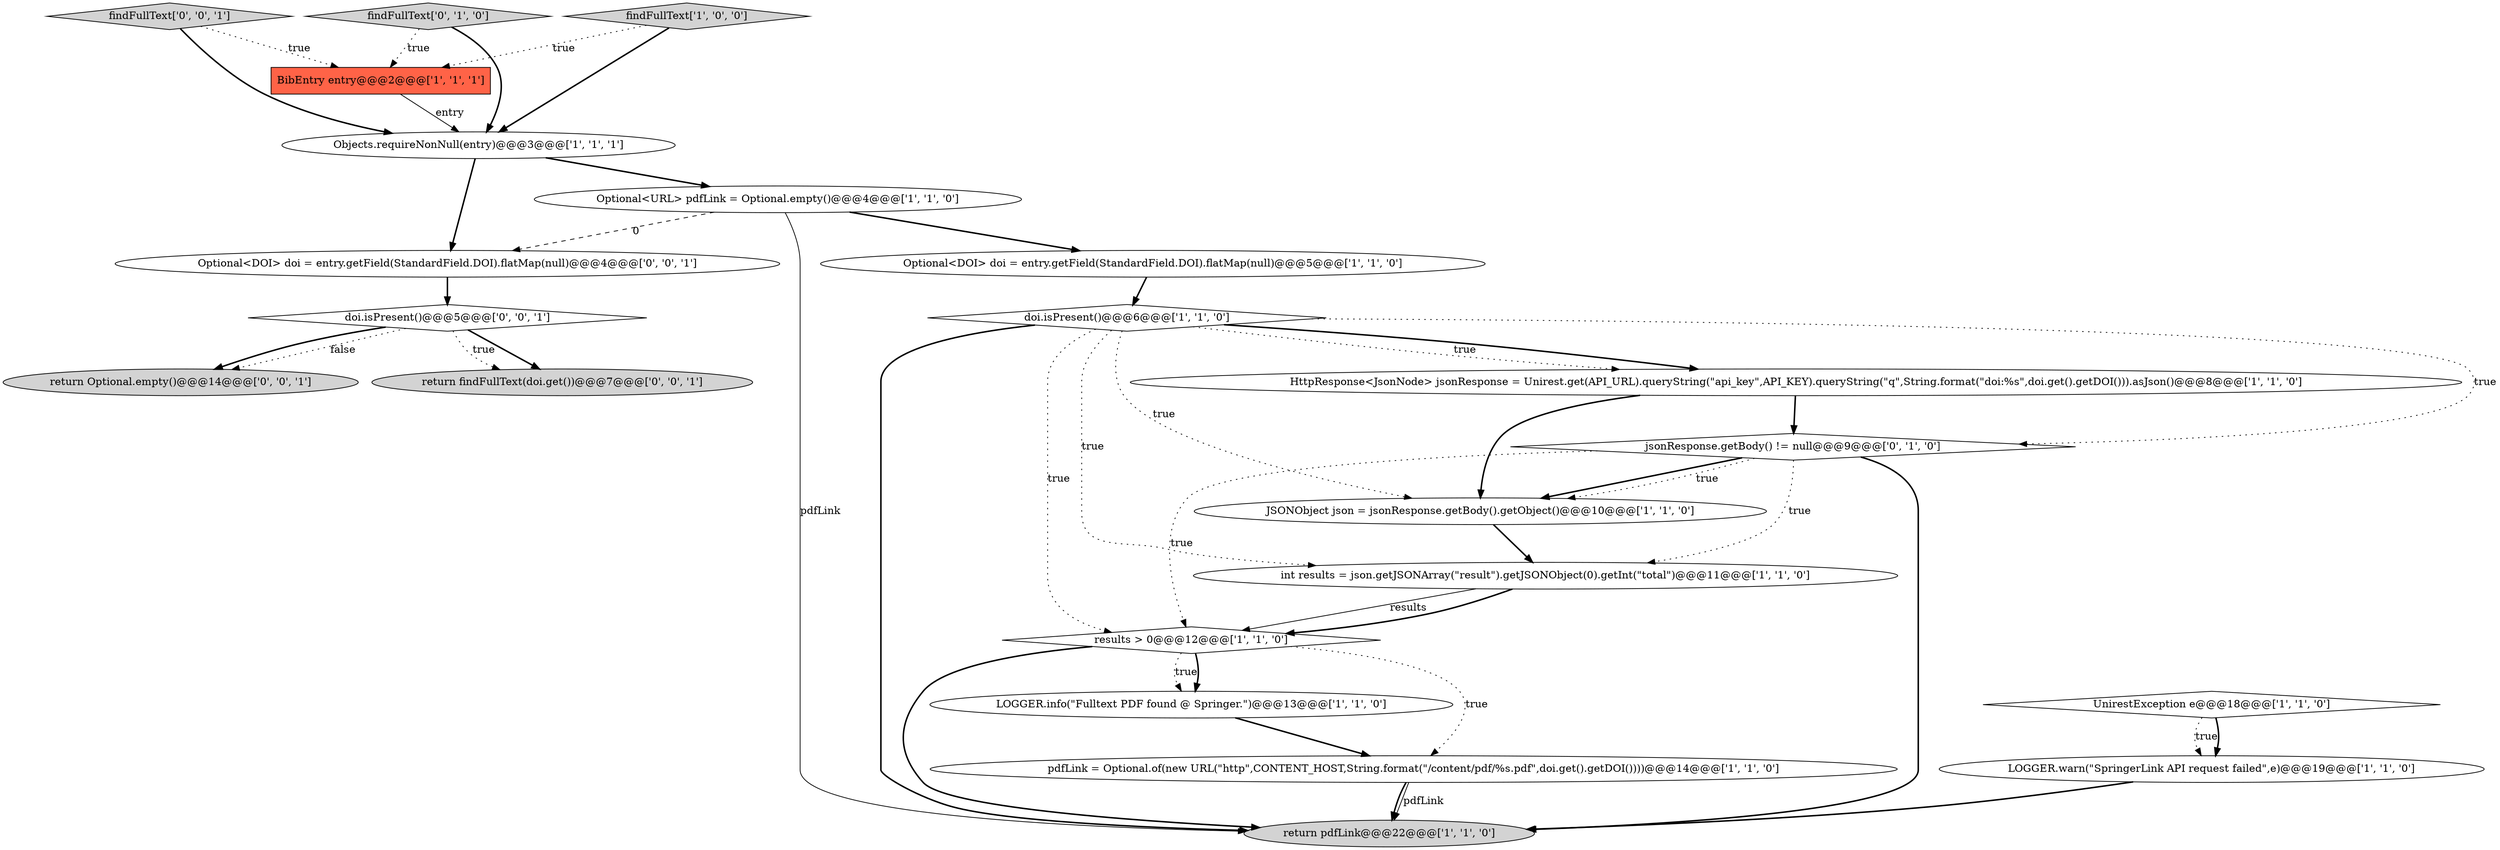 digraph {
4 [style = filled, label = "LOGGER.warn(\"SpringerLink API request failed\",e)@@@19@@@['1', '1', '0']", fillcolor = white, shape = ellipse image = "AAA0AAABBB1BBB"];
8 [style = filled, label = "pdfLink = Optional.of(new URL(\"http\",CONTENT_HOST,String.format(\"/content/pdf/%s.pdf\",doi.get().getDOI())))@@@14@@@['1', '1', '0']", fillcolor = white, shape = ellipse image = "AAA0AAABBB1BBB"];
14 [style = filled, label = "LOGGER.info(\"Fulltext PDF found @ Springer.\")@@@13@@@['1', '1', '0']", fillcolor = white, shape = ellipse image = "AAA0AAABBB1BBB"];
2 [style = filled, label = "results > 0@@@12@@@['1', '1', '0']", fillcolor = white, shape = diamond image = "AAA0AAABBB1BBB"];
1 [style = filled, label = "doi.isPresent()@@@6@@@['1', '1', '0']", fillcolor = white, shape = diamond image = "AAA0AAABBB1BBB"];
17 [style = filled, label = "findFullText['0', '0', '1']", fillcolor = lightgray, shape = diamond image = "AAA0AAABBB3BBB"];
12 [style = filled, label = "Objects.requireNonNull(entry)@@@3@@@['1', '1', '1']", fillcolor = white, shape = ellipse image = "AAA0AAABBB1BBB"];
13 [style = filled, label = "Optional<URL> pdfLink = Optional.empty()@@@4@@@['1', '1', '0']", fillcolor = white, shape = ellipse image = "AAA0AAABBB1BBB"];
11 [style = filled, label = "findFullText['1', '0', '0']", fillcolor = lightgray, shape = diamond image = "AAA0AAABBB1BBB"];
3 [style = filled, label = "JSONObject json = jsonResponse.getBody().getObject()@@@10@@@['1', '1', '0']", fillcolor = white, shape = ellipse image = "AAA0AAABBB1BBB"];
7 [style = filled, label = "UnirestException e@@@18@@@['1', '1', '0']", fillcolor = white, shape = diamond image = "AAA0AAABBB1BBB"];
10 [style = filled, label = "BibEntry entry@@@2@@@['1', '1', '1']", fillcolor = tomato, shape = box image = "AAA0AAABBB1BBB"];
20 [style = filled, label = "Optional<DOI> doi = entry.getField(StandardField.DOI).flatMap(null)@@@4@@@['0', '0', '1']", fillcolor = white, shape = ellipse image = "AAA0AAABBB3BBB"];
9 [style = filled, label = "return pdfLink@@@22@@@['1', '1', '0']", fillcolor = lightgray, shape = ellipse image = "AAA0AAABBB1BBB"];
16 [style = filled, label = "findFullText['0', '1', '0']", fillcolor = lightgray, shape = diamond image = "AAA0AAABBB2BBB"];
19 [style = filled, label = "return findFullText(doi.get())@@@7@@@['0', '0', '1']", fillcolor = lightgray, shape = ellipse image = "AAA0AAABBB3BBB"];
18 [style = filled, label = "doi.isPresent()@@@5@@@['0', '0', '1']", fillcolor = white, shape = diamond image = "AAA0AAABBB3BBB"];
21 [style = filled, label = "return Optional.empty()@@@14@@@['0', '0', '1']", fillcolor = lightgray, shape = ellipse image = "AAA0AAABBB3BBB"];
15 [style = filled, label = "jsonResponse.getBody() != null@@@9@@@['0', '1', '0']", fillcolor = white, shape = diamond image = "AAA1AAABBB2BBB"];
6 [style = filled, label = "Optional<DOI> doi = entry.getField(StandardField.DOI).flatMap(null)@@@5@@@['1', '1', '0']", fillcolor = white, shape = ellipse image = "AAA0AAABBB1BBB"];
5 [style = filled, label = "HttpResponse<JsonNode> jsonResponse = Unirest.get(API_URL).queryString(\"api_key\",API_KEY).queryString(\"q\",String.format(\"doi:%s\",doi.get().getDOI())).asJson()@@@8@@@['1', '1', '0']", fillcolor = white, shape = ellipse image = "AAA0AAABBB1BBB"];
0 [style = filled, label = "int results = json.getJSONArray(\"result\").getJSONObject(0).getInt(\"total\")@@@11@@@['1', '1', '0']", fillcolor = white, shape = ellipse image = "AAA0AAABBB1BBB"];
7->4 [style = dotted, label="true"];
8->9 [style = bold, label=""];
1->9 [style = bold, label=""];
11->12 [style = bold, label=""];
15->9 [style = bold, label=""];
11->10 [style = dotted, label="true"];
1->0 [style = dotted, label="true"];
1->15 [style = dotted, label="true"];
2->8 [style = dotted, label="true"];
20->18 [style = bold, label=""];
0->2 [style = solid, label="results"];
13->6 [style = bold, label=""];
17->12 [style = bold, label=""];
10->12 [style = solid, label="entry"];
2->14 [style = dotted, label="true"];
8->9 [style = solid, label="pdfLink"];
12->13 [style = bold, label=""];
16->12 [style = bold, label=""];
15->0 [style = dotted, label="true"];
2->9 [style = bold, label=""];
1->3 [style = dotted, label="true"];
17->10 [style = dotted, label="true"];
18->19 [style = bold, label=""];
7->4 [style = bold, label=""];
1->5 [style = dotted, label="true"];
15->2 [style = dotted, label="true"];
3->0 [style = bold, label=""];
4->9 [style = bold, label=""];
16->10 [style = dotted, label="true"];
18->21 [style = dotted, label="false"];
14->8 [style = bold, label=""];
12->20 [style = bold, label=""];
13->9 [style = solid, label="pdfLink"];
18->19 [style = dotted, label="true"];
15->3 [style = bold, label=""];
18->21 [style = bold, label=""];
1->2 [style = dotted, label="true"];
13->20 [style = dashed, label="0"];
2->14 [style = bold, label=""];
15->3 [style = dotted, label="true"];
5->3 [style = bold, label=""];
0->2 [style = bold, label=""];
6->1 [style = bold, label=""];
5->15 [style = bold, label=""];
1->5 [style = bold, label=""];
}
